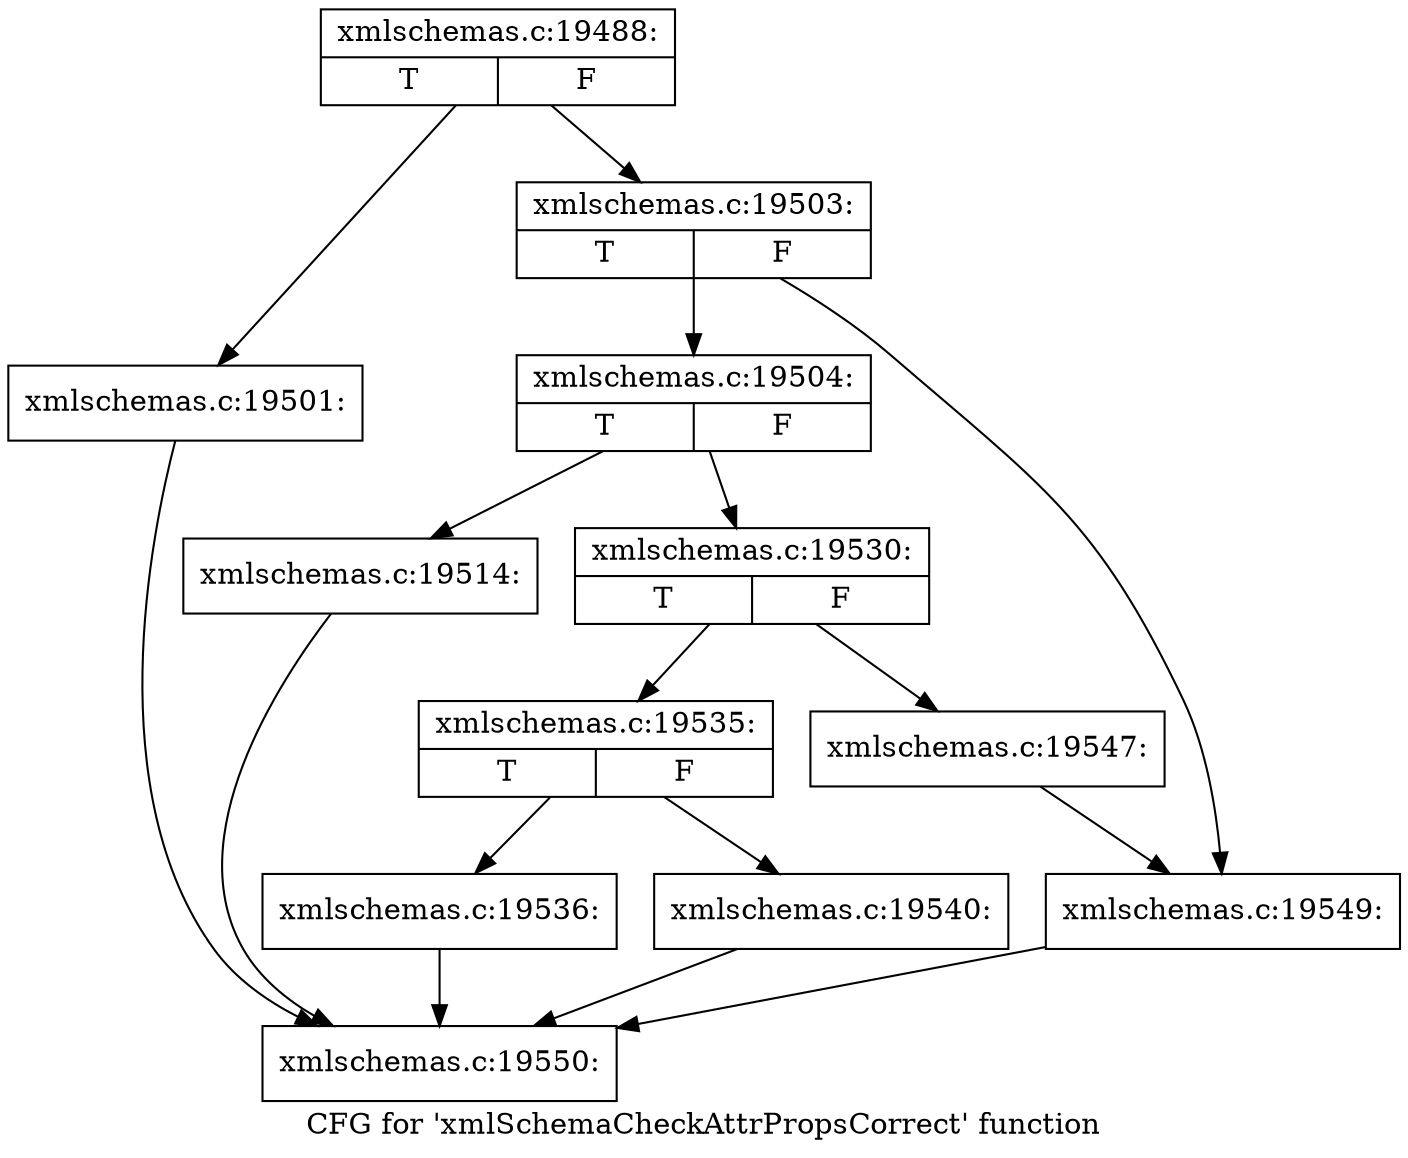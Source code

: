digraph "CFG for 'xmlSchemaCheckAttrPropsCorrect' function" {
	label="CFG for 'xmlSchemaCheckAttrPropsCorrect' function";

	Node0x5200c80 [shape=record,label="{xmlschemas.c:19488:|{<s0>T|<s1>F}}"];
	Node0x5200c80 -> Node0x52015c0;
	Node0x5200c80 -> Node0x5201610;
	Node0x52015c0 [shape=record,label="{xmlschemas.c:19501:}"];
	Node0x52015c0 -> Node0x513b5f0;
	Node0x5201610 [shape=record,label="{xmlschemas.c:19503:|{<s0>T|<s1>F}}"];
	Node0x5201610 -> Node0x5201ba0;
	Node0x5201610 -> Node0x5201bf0;
	Node0x5201ba0 [shape=record,label="{xmlschemas.c:19504:|{<s0>T|<s1>F}}"];
	Node0x5201ba0 -> Node0x52023b0;
	Node0x5201ba0 -> Node0x5202400;
	Node0x52023b0 [shape=record,label="{xmlschemas.c:19514:}"];
	Node0x52023b0 -> Node0x513b5f0;
	Node0x5202400 [shape=record,label="{xmlschemas.c:19530:|{<s0>T|<s1>F}}"];
	Node0x5202400 -> Node0x5202ca0;
	Node0x5202400 -> Node0x52043b0;
	Node0x5202ca0 [shape=record,label="{xmlschemas.c:19535:|{<s0>T|<s1>F}}"];
	Node0x5202ca0 -> Node0x52046f0;
	Node0x5202ca0 -> Node0x5204740;
	Node0x52046f0 [shape=record,label="{xmlschemas.c:19536:}"];
	Node0x52046f0 -> Node0x513b5f0;
	Node0x5204740 [shape=record,label="{xmlschemas.c:19540:}"];
	Node0x5204740 -> Node0x513b5f0;
	Node0x52043b0 [shape=record,label="{xmlschemas.c:19547:}"];
	Node0x52043b0 -> Node0x5201bf0;
	Node0x5201bf0 [shape=record,label="{xmlschemas.c:19549:}"];
	Node0x5201bf0 -> Node0x513b5f0;
	Node0x513b5f0 [shape=record,label="{xmlschemas.c:19550:}"];
}
